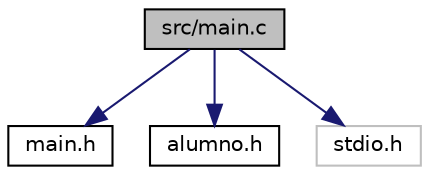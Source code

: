digraph "src/main.c"
{
 // LATEX_PDF_SIZE
  edge [fontname="Helvetica",fontsize="10",labelfontname="Helvetica",labelfontsize="10"];
  node [fontname="Helvetica",fontsize="10",shape=record];
  Node1 [label="src/main.c",height=0.2,width=0.4,color="black", fillcolor="grey75", style="filled", fontcolor="black",tooltip="Programa principal del Trabajo Practico 2."];
  Node1 -> Node2 [color="midnightblue",fontsize="10",style="solid",fontname="Helvetica"];
  Node2 [label="main.h",height=0.2,width=0.4,color="black", fillcolor="white", style="filled",URL="$main_8h.html",tooltip="Declaraciones del programa principal del Trabajo Practico 2."];
  Node1 -> Node3 [color="midnightblue",fontsize="10",style="solid",fontname="Helvetica"];
  Node3 [label="alumno.h",height=0.2,width=0.4,color="black", fillcolor="white", style="filled",URL="$alumno_8h.html",tooltip="Cabecera del modulo con las fucniones de alumno."];
  Node1 -> Node4 [color="midnightblue",fontsize="10",style="solid",fontname="Helvetica"];
  Node4 [label="stdio.h",height=0.2,width=0.4,color="grey75", fillcolor="white", style="filled",tooltip=" "];
}
